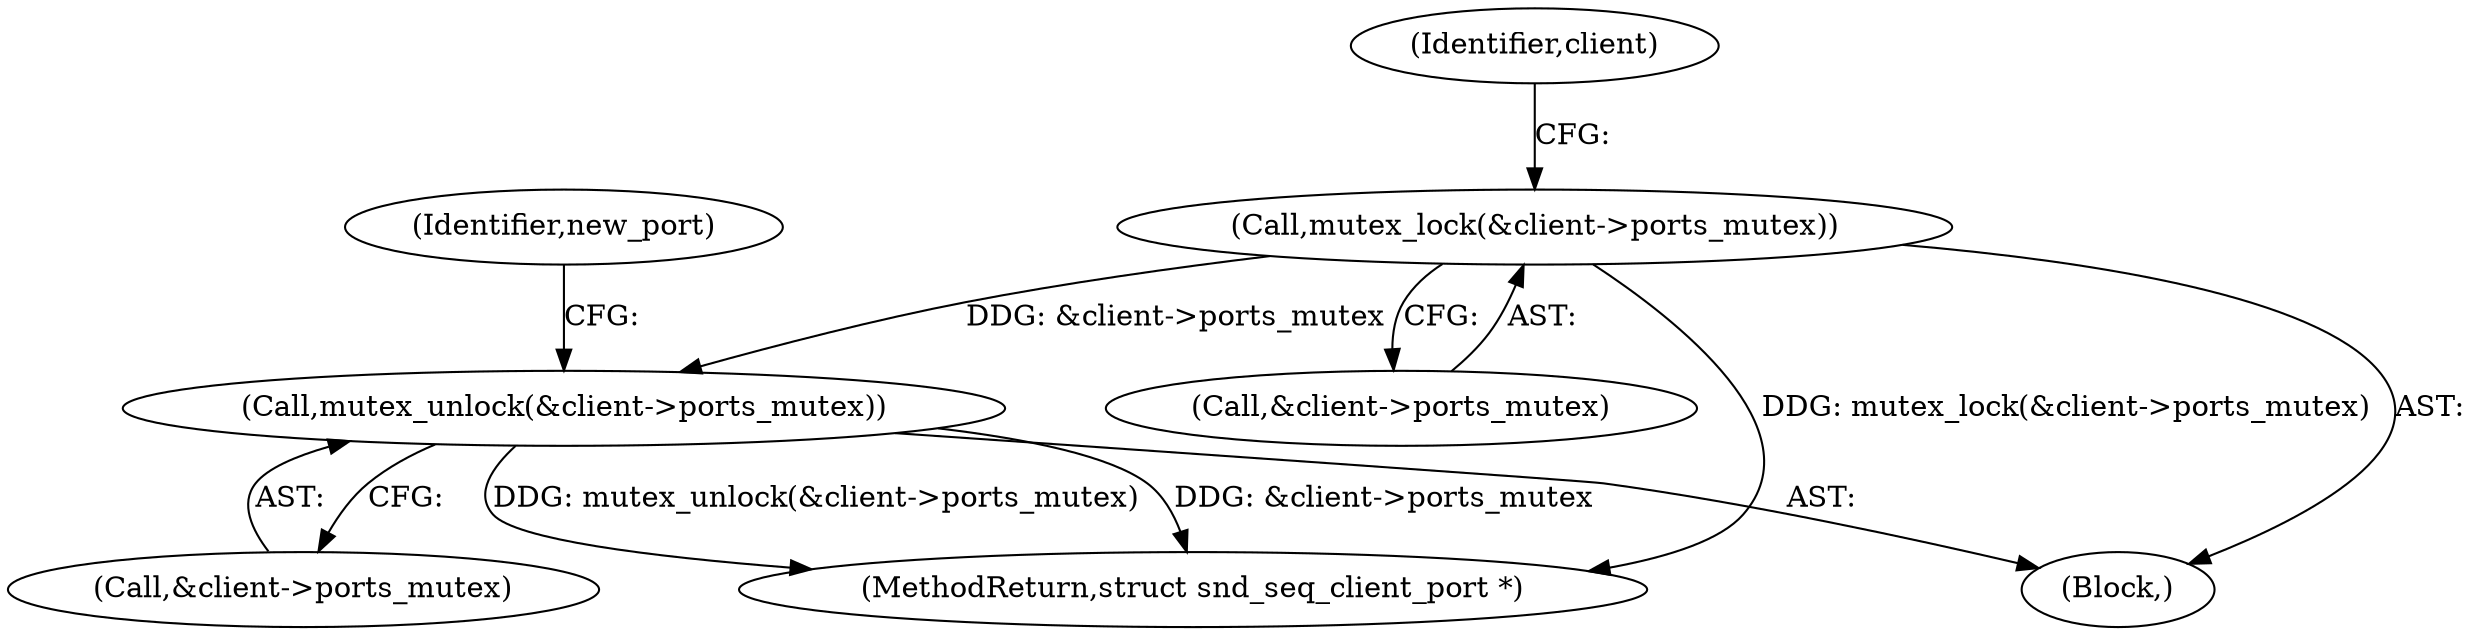 digraph "0_linux_71105998845fb012937332fe2e806d443c09e026_0@API" {
"1000207" [label="(Call,mutex_lock(&client->ports_mutex))"];
"1000273" [label="(Call,mutex_unlock(&client->ports_mutex))"];
"1000208" [label="(Call,&client->ports_mutex)"];
"1000280" [label="(MethodReturn,struct snd_seq_client_port *)"];
"1000274" [label="(Call,&client->ports_mutex)"];
"1000110" [label="(Block,)"];
"1000215" [label="(Identifier,client)"];
"1000207" [label="(Call,mutex_lock(&client->ports_mutex))"];
"1000273" [label="(Call,mutex_unlock(&client->ports_mutex))"];
"1000279" [label="(Identifier,new_port)"];
"1000207" -> "1000110"  [label="AST: "];
"1000207" -> "1000208"  [label="CFG: "];
"1000208" -> "1000207"  [label="AST: "];
"1000215" -> "1000207"  [label="CFG: "];
"1000207" -> "1000280"  [label="DDG: mutex_lock(&client->ports_mutex)"];
"1000207" -> "1000273"  [label="DDG: &client->ports_mutex"];
"1000273" -> "1000110"  [label="AST: "];
"1000273" -> "1000274"  [label="CFG: "];
"1000274" -> "1000273"  [label="AST: "];
"1000279" -> "1000273"  [label="CFG: "];
"1000273" -> "1000280"  [label="DDG: &client->ports_mutex"];
"1000273" -> "1000280"  [label="DDG: mutex_unlock(&client->ports_mutex)"];
}
